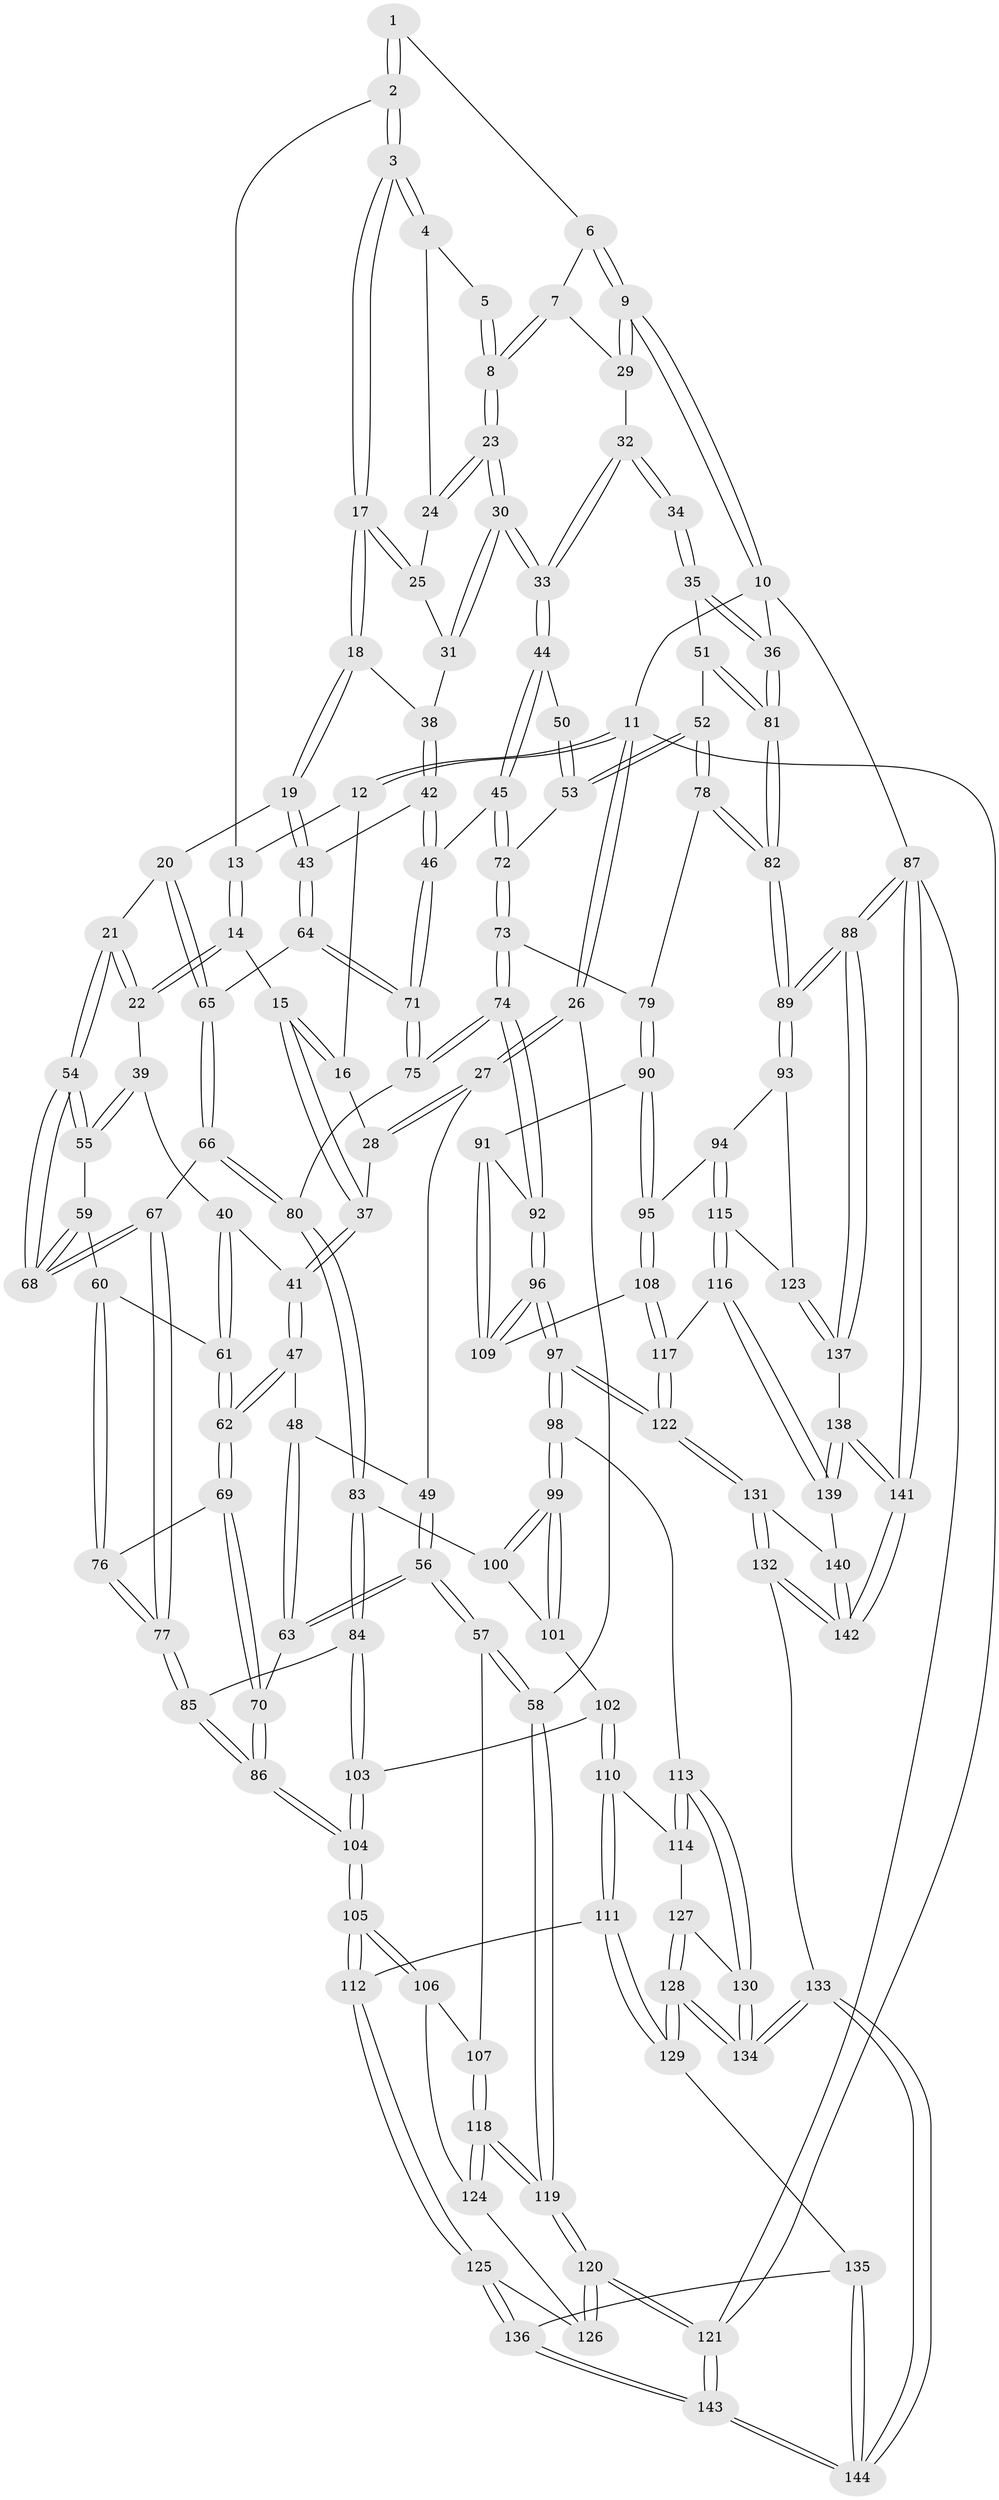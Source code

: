 // coarse degree distribution, {3: 0.13253012048192772, 5: 0.30120481927710846, 4: 0.4578313253012048, 6: 0.10843373493975904}
// Generated by graph-tools (version 1.1) at 2025/24/03/03/25 07:24:39]
// undirected, 144 vertices, 357 edges
graph export_dot {
graph [start="1"]
  node [color=gray90,style=filled];
  1 [pos="+0.697029993776938+0"];
  2 [pos="+0.40969281332806556+0"];
  3 [pos="+0.47129592127968567+0"];
  4 [pos="+0.6102927468638334+0.06437630410864273"];
  5 [pos="+0.6967468291575715+0"];
  6 [pos="+0.9856591854158796+0"];
  7 [pos="+0.7965144954347856+0.06886910915586832"];
  8 [pos="+0.7275675711628059+0.09654987280813014"];
  9 [pos="+1+0"];
  10 [pos="+1+0"];
  11 [pos="+0+0"];
  12 [pos="+0.18449814266302192+0"];
  13 [pos="+0.3850902410708775+0"];
  14 [pos="+0.31394949677131206+0.12021972417059194"];
  15 [pos="+0.2287825842130498+0.11006440730173082"];
  16 [pos="+0.1572936120507798+0"];
  17 [pos="+0.48465297795419404+0.11149113637423097"];
  18 [pos="+0.48464926203018704+0.11155816709299463"];
  19 [pos="+0.4392363541530271+0.17453841809008847"];
  20 [pos="+0.42712877734726756+0.18414896535009145"];
  21 [pos="+0.3872903539176104+0.1920837875851851"];
  22 [pos="+0.3299415802551931+0.15407127289006733"];
  23 [pos="+0.7261714716039143+0.10098475340952925"];
  24 [pos="+0.6105697231749557+0.06516372660626733"];
  25 [pos="+0.6036926807590696+0.08001366958527427"];
  26 [pos="+0+0.016003338354032236"];
  27 [pos="+0.04024058285198843+0.1343566076452331"];
  28 [pos="+0.10910778711316091+0.08144186690787453"];
  29 [pos="+0.8540050389053526+0.07391650643177418"];
  30 [pos="+0.7257574682526589+0.13051477322659277"];
  31 [pos="+0.6051685613729038+0.12491024695729751"];
  32 [pos="+0.8606897468422626+0.1127576335867877"];
  33 [pos="+0.7347398318430748+0.16627285372083245"];
  34 [pos="+0.9218754509768708+0.16875373621047493"];
  35 [pos="+0.9382547838971714+0.17099015169951512"];
  36 [pos="+1+0"];
  37 [pos="+0.1850170799880128+0.1650483165769586"];
  38 [pos="+0.5727882461854424+0.15585022235813448"];
  39 [pos="+0.24870938124846684+0.21380698691172792"];
  40 [pos="+0.2067670414929911+0.21113281310440613"];
  41 [pos="+0.18104328755879565+0.20176120045027154"];
  42 [pos="+0.5992064995872749+0.21584376393634191"];
  43 [pos="+0.5715188259619671+0.24210114811718308"];
  44 [pos="+0.7354438849579431+0.19691805828421638"];
  45 [pos="+0.7302355208551592+0.21303874067818598"];
  46 [pos="+0.7060061494615543+0.22311863269252227"];
  47 [pos="+0.15063717465179288+0.21986497156823248"];
  48 [pos="+0.1108297014716838+0.213204866694205"];
  49 [pos="+0.07195552777904234+0.19522358463044323"];
  50 [pos="+0.8873109123202363+0.1810111428739964"];
  51 [pos="+0.9258105928696403+0.29645149355989153"];
  52 [pos="+0.8988555234418374+0.31938290667716457"];
  53 [pos="+0.8332444677873535+0.2832965161979726"];
  54 [pos="+0.35117905551992157+0.29278772336582104"];
  55 [pos="+0.2614683206305487+0.24051524113660597"];
  56 [pos="+0+0.44564222669643705"];
  57 [pos="+0+0.4512685717728139"];
  58 [pos="+0+0.451892411112622"];
  59 [pos="+0.2481980929127499+0.2981176373624073"];
  60 [pos="+0.23718169418930504+0.30024401612551294"];
  61 [pos="+0.22564334567525682+0.2989405390214376"];
  62 [pos="+0.15934190954719135+0.32557567835227685"];
  63 [pos="+0.03438689415817382+0.4533483142154997"];
  64 [pos="+0.5505486708182423+0.2947256575530065"];
  65 [pos="+0.4864971749121423+0.2919089898653861"];
  66 [pos="+0.42804592216974563+0.3617966970280884"];
  67 [pos="+0.3527057407313857+0.35561911583034206"];
  68 [pos="+0.34814166123925405+0.3393196995497245"];
  69 [pos="+0.1390395713700827+0.3692814684442685"];
  70 [pos="+0.04138120643247262+0.4543868511846521"];
  71 [pos="+0.6080492835151932+0.3982109275555142"];
  72 [pos="+0.7661433088607527+0.2636572188077299"];
  73 [pos="+0.7513235112809765+0.3936676229627404"];
  74 [pos="+0.6145342999734903+0.4558835840987543"];
  75 [pos="+0.6128790767319471+0.45478238791041947"];
  76 [pos="+0.23987557614559454+0.37421752538843955"];
  77 [pos="+0.32403298856441254+0.40137015482004346"];
  78 [pos="+0.8874365692996654+0.4365322026068528"];
  79 [pos="+0.8834666688732793+0.44197332782407844"];
  80 [pos="+0.5362698501546344+0.4632249013086992"];
  81 [pos="+1+0.3330225272057718"];
  82 [pos="+1+0.36874538305820065"];
  83 [pos="+0.4546070455911236+0.5273286176793472"];
  84 [pos="+0.39208860973556836+0.5300408486507048"];
  85 [pos="+0.3106552866731933+0.496289604171329"];
  86 [pos="+0.19410333158212048+0.5674065060480572"];
  87 [pos="+1+1"];
  88 [pos="+1+0.948095003990716"];
  89 [pos="+1+0.6250298415436345"];
  90 [pos="+0.8824395039686225+0.5269165845577997"];
  91 [pos="+0.7994108637235685+0.554918070547539"];
  92 [pos="+0.6599498473148251+0.5527313752942598"];
  93 [pos="+1+0.6168596363651127"];
  94 [pos="+0.9588106353142403+0.6007779085628401"];
  95 [pos="+0.9422652863428707+0.5921381334581539"];
  96 [pos="+0.6336752727316562+0.6745511260022005"];
  97 [pos="+0.6083438346995009+0.7205692782813475"];
  98 [pos="+0.5411433123955672+0.7180443870644524"];
  99 [pos="+0.5398985408447051+0.7167664251140116"];
  100 [pos="+0.4568405168676483+0.534376931212568"];
  101 [pos="+0.4249634370655819+0.6629966436226536"];
  102 [pos="+0.3925450255936757+0.6565844503237303"];
  103 [pos="+0.3833243002679164+0.6410710643291078"];
  104 [pos="+0.20069654110150187+0.6326864006647855"];
  105 [pos="+0.1984973890610519+0.6576909184288865"];
  106 [pos="+0.09536031725275324+0.7006288244889536"];
  107 [pos="+0.04209763089544193+0.6732722214449275"];
  108 [pos="+0.821670259382563+0.698061935636273"];
  109 [pos="+0.7906151123450949+0.6737827777212216"];
  110 [pos="+0.3442449791900698+0.7392097408756472"];
  111 [pos="+0.27127153604217913+0.7456543196701421"];
  112 [pos="+0.20889333586862294+0.6809693429196868"];
  113 [pos="+0.5385011617196889+0.7200936792163616"];
  114 [pos="+0.36876919600095864+0.7511945462783218"];
  115 [pos="+0.892243789896266+0.7959194974648113"];
  116 [pos="+0.8691906470415198+0.802810095088555"];
  117 [pos="+0.8268221078489334+0.7712738964421046"];
  118 [pos="+0+0.8028665274284754"];
  119 [pos="+0+0.9169332343709267"];
  120 [pos="+0+1"];
  121 [pos="+0+1"];
  122 [pos="+0.6479233103649554+0.7907039838310873"];
  123 [pos="+0.9318432902595617+0.8026887289935367"];
  124 [pos="+0.07727602150404918+0.722792788893166"];
  125 [pos="+0.1038008905195605+0.8783357342704129"];
  126 [pos="+0.08244038751038607+0.8795138119159975"];
  127 [pos="+0.39453428835352+0.8082359621324942"];
  128 [pos="+0.3438856028140759+0.9139869214946837"];
  129 [pos="+0.27433339956566116+0.8741344104764213"];
  130 [pos="+0.471981429123262+0.8150587154198975"];
  131 [pos="+0.6515198700008548+0.8940621576158544"];
  132 [pos="+0.5613688269487537+1"];
  133 [pos="+0.49743977740636336+1"];
  134 [pos="+0.44969766838430497+1"];
  135 [pos="+0.18769883850991426+0.9122275432249919"];
  136 [pos="+0.18072891893058912+0.9098991705228765"];
  137 [pos="+1+0.852537301728164"];
  138 [pos="+0.8968919706085637+0.916951547891647"];
  139 [pos="+0.8543665689233981+0.8642045102208915"];
  140 [pos="+0.8128738310517053+0.8941031030559283"];
  141 [pos="+1+1"];
  142 [pos="+0.8314588797012876+1"];
  143 [pos="+0+1"];
  144 [pos="+0.22936958730679582+1"];
  1 -- 2;
  1 -- 2;
  1 -- 6;
  2 -- 3;
  2 -- 3;
  2 -- 13;
  3 -- 4;
  3 -- 4;
  3 -- 17;
  3 -- 17;
  4 -- 5;
  4 -- 24;
  5 -- 8;
  5 -- 8;
  6 -- 7;
  6 -- 9;
  6 -- 9;
  7 -- 8;
  7 -- 8;
  7 -- 29;
  8 -- 23;
  8 -- 23;
  9 -- 10;
  9 -- 10;
  9 -- 29;
  9 -- 29;
  10 -- 11;
  10 -- 36;
  10 -- 87;
  11 -- 12;
  11 -- 12;
  11 -- 26;
  11 -- 26;
  11 -- 121;
  12 -- 13;
  12 -- 16;
  13 -- 14;
  13 -- 14;
  14 -- 15;
  14 -- 22;
  14 -- 22;
  15 -- 16;
  15 -- 16;
  15 -- 37;
  15 -- 37;
  16 -- 28;
  17 -- 18;
  17 -- 18;
  17 -- 25;
  17 -- 25;
  18 -- 19;
  18 -- 19;
  18 -- 38;
  19 -- 20;
  19 -- 43;
  19 -- 43;
  20 -- 21;
  20 -- 65;
  20 -- 65;
  21 -- 22;
  21 -- 22;
  21 -- 54;
  21 -- 54;
  22 -- 39;
  23 -- 24;
  23 -- 24;
  23 -- 30;
  23 -- 30;
  24 -- 25;
  25 -- 31;
  26 -- 27;
  26 -- 27;
  26 -- 58;
  27 -- 28;
  27 -- 28;
  27 -- 49;
  28 -- 37;
  29 -- 32;
  30 -- 31;
  30 -- 31;
  30 -- 33;
  30 -- 33;
  31 -- 38;
  32 -- 33;
  32 -- 33;
  32 -- 34;
  32 -- 34;
  33 -- 44;
  33 -- 44;
  34 -- 35;
  34 -- 35;
  35 -- 36;
  35 -- 36;
  35 -- 51;
  36 -- 81;
  36 -- 81;
  37 -- 41;
  37 -- 41;
  38 -- 42;
  38 -- 42;
  39 -- 40;
  39 -- 55;
  39 -- 55;
  40 -- 41;
  40 -- 61;
  40 -- 61;
  41 -- 47;
  41 -- 47;
  42 -- 43;
  42 -- 46;
  42 -- 46;
  43 -- 64;
  43 -- 64;
  44 -- 45;
  44 -- 45;
  44 -- 50;
  45 -- 46;
  45 -- 72;
  45 -- 72;
  46 -- 71;
  46 -- 71;
  47 -- 48;
  47 -- 62;
  47 -- 62;
  48 -- 49;
  48 -- 63;
  48 -- 63;
  49 -- 56;
  49 -- 56;
  50 -- 53;
  50 -- 53;
  51 -- 52;
  51 -- 81;
  51 -- 81;
  52 -- 53;
  52 -- 53;
  52 -- 78;
  52 -- 78;
  53 -- 72;
  54 -- 55;
  54 -- 55;
  54 -- 68;
  54 -- 68;
  55 -- 59;
  56 -- 57;
  56 -- 57;
  56 -- 63;
  56 -- 63;
  57 -- 58;
  57 -- 58;
  57 -- 107;
  58 -- 119;
  58 -- 119;
  59 -- 60;
  59 -- 68;
  59 -- 68;
  60 -- 61;
  60 -- 76;
  60 -- 76;
  61 -- 62;
  61 -- 62;
  62 -- 69;
  62 -- 69;
  63 -- 70;
  64 -- 65;
  64 -- 71;
  64 -- 71;
  65 -- 66;
  65 -- 66;
  66 -- 67;
  66 -- 80;
  66 -- 80;
  67 -- 68;
  67 -- 68;
  67 -- 77;
  67 -- 77;
  69 -- 70;
  69 -- 70;
  69 -- 76;
  70 -- 86;
  70 -- 86;
  71 -- 75;
  71 -- 75;
  72 -- 73;
  72 -- 73;
  73 -- 74;
  73 -- 74;
  73 -- 79;
  74 -- 75;
  74 -- 75;
  74 -- 92;
  74 -- 92;
  75 -- 80;
  76 -- 77;
  76 -- 77;
  77 -- 85;
  77 -- 85;
  78 -- 79;
  78 -- 82;
  78 -- 82;
  79 -- 90;
  79 -- 90;
  80 -- 83;
  80 -- 83;
  81 -- 82;
  81 -- 82;
  82 -- 89;
  82 -- 89;
  83 -- 84;
  83 -- 84;
  83 -- 100;
  84 -- 85;
  84 -- 103;
  84 -- 103;
  85 -- 86;
  85 -- 86;
  86 -- 104;
  86 -- 104;
  87 -- 88;
  87 -- 88;
  87 -- 141;
  87 -- 141;
  87 -- 121;
  88 -- 89;
  88 -- 89;
  88 -- 137;
  88 -- 137;
  89 -- 93;
  89 -- 93;
  90 -- 91;
  90 -- 95;
  90 -- 95;
  91 -- 92;
  91 -- 109;
  91 -- 109;
  92 -- 96;
  92 -- 96;
  93 -- 94;
  93 -- 123;
  94 -- 95;
  94 -- 115;
  94 -- 115;
  95 -- 108;
  95 -- 108;
  96 -- 97;
  96 -- 97;
  96 -- 109;
  96 -- 109;
  97 -- 98;
  97 -- 98;
  97 -- 122;
  97 -- 122;
  98 -- 99;
  98 -- 99;
  98 -- 113;
  99 -- 100;
  99 -- 100;
  99 -- 101;
  99 -- 101;
  100 -- 101;
  101 -- 102;
  102 -- 103;
  102 -- 110;
  102 -- 110;
  103 -- 104;
  103 -- 104;
  104 -- 105;
  104 -- 105;
  105 -- 106;
  105 -- 106;
  105 -- 112;
  105 -- 112;
  106 -- 107;
  106 -- 124;
  107 -- 118;
  107 -- 118;
  108 -- 109;
  108 -- 117;
  108 -- 117;
  110 -- 111;
  110 -- 111;
  110 -- 114;
  111 -- 112;
  111 -- 129;
  111 -- 129;
  112 -- 125;
  112 -- 125;
  113 -- 114;
  113 -- 114;
  113 -- 130;
  113 -- 130;
  114 -- 127;
  115 -- 116;
  115 -- 116;
  115 -- 123;
  116 -- 117;
  116 -- 139;
  116 -- 139;
  117 -- 122;
  117 -- 122;
  118 -- 119;
  118 -- 119;
  118 -- 124;
  118 -- 124;
  119 -- 120;
  119 -- 120;
  120 -- 121;
  120 -- 121;
  120 -- 126;
  120 -- 126;
  121 -- 143;
  121 -- 143;
  122 -- 131;
  122 -- 131;
  123 -- 137;
  123 -- 137;
  124 -- 126;
  125 -- 126;
  125 -- 136;
  125 -- 136;
  127 -- 128;
  127 -- 128;
  127 -- 130;
  128 -- 129;
  128 -- 129;
  128 -- 134;
  128 -- 134;
  129 -- 135;
  130 -- 134;
  130 -- 134;
  131 -- 132;
  131 -- 132;
  131 -- 140;
  132 -- 133;
  132 -- 142;
  132 -- 142;
  133 -- 134;
  133 -- 134;
  133 -- 144;
  133 -- 144;
  135 -- 136;
  135 -- 144;
  135 -- 144;
  136 -- 143;
  136 -- 143;
  137 -- 138;
  138 -- 139;
  138 -- 139;
  138 -- 141;
  138 -- 141;
  139 -- 140;
  140 -- 142;
  140 -- 142;
  141 -- 142;
  141 -- 142;
  143 -- 144;
  143 -- 144;
}
